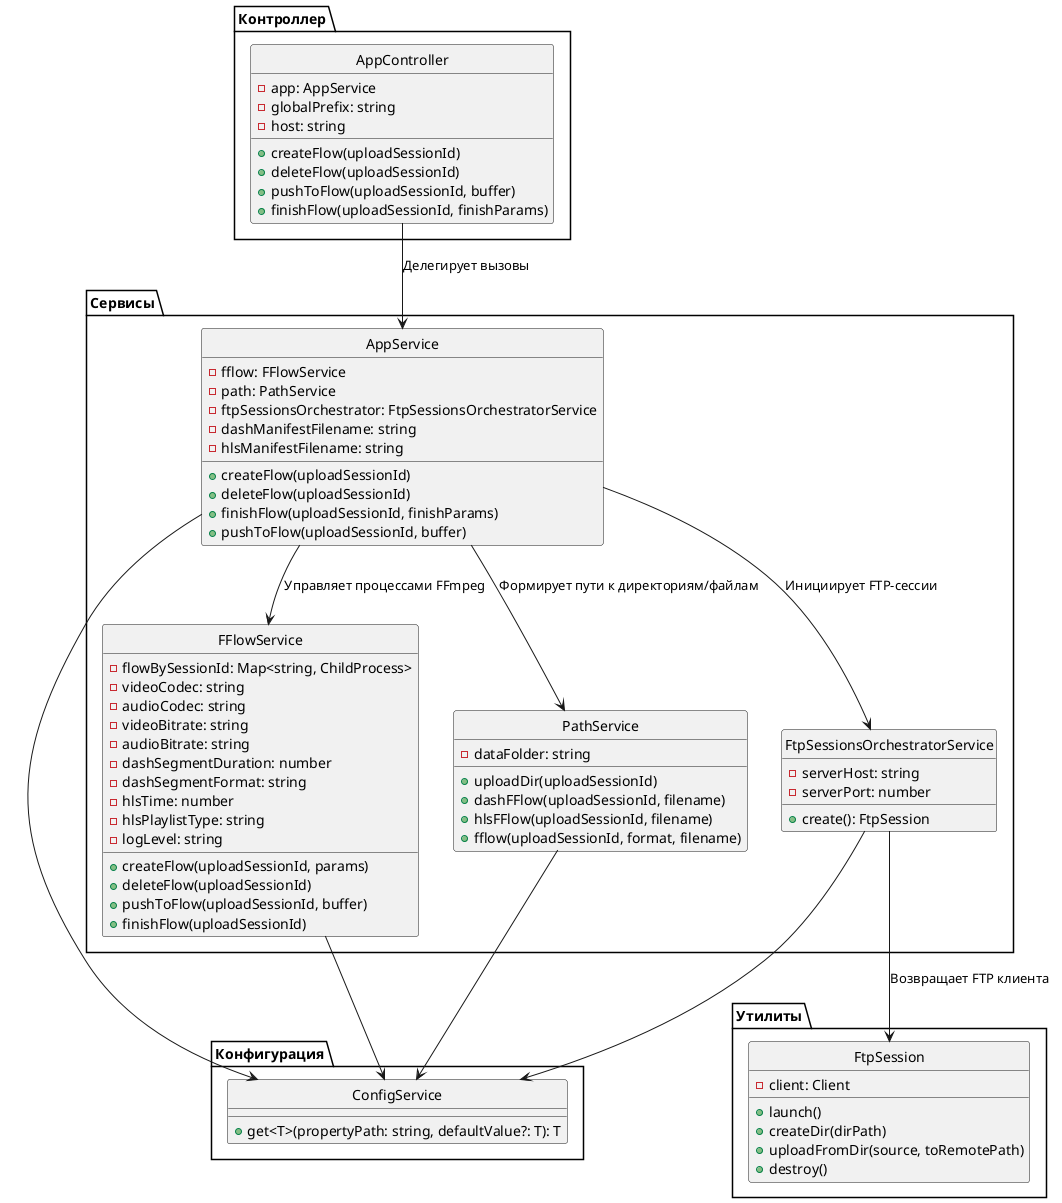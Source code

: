 @startuml
skinparam style strictuml

package "Контроллер" {
    class AppController {
        - app: AppService
        - globalPrefix: string
        - host: string
        + createFlow(uploadSessionId)
        + deleteFlow(uploadSessionId)
        + pushToFlow(uploadSessionId, buffer)
        + finishFlow(uploadSessionId, finishParams)
    }
}

package "Сервисы" {
    class AppService {
        - fflow: FFlowService
        - path: PathService
        - ftpSessionsOrchestrator: FtpSessionsOrchestratorService
        - dashManifestFilename: string
        - hlsManifestFilename: string
        + createFlow(uploadSessionId)
        + deleteFlow(uploadSessionId)
        + finishFlow(uploadSessionId, finishParams)
        + pushToFlow(uploadSessionId, buffer)
    }

    class FFlowService {
        - flowBySessionId: Map<string, ChildProcess>
        - videoCodec: string
        - audioCodec: string
        - videoBitrate: string
        - audioBitrate: string
        - dashSegmentDuration: number
        - dashSegmentFormat: string
        - hlsTime: number
        - hlsPlaylistType: string
        - logLevel: string
        + createFlow(uploadSessionId, params)
        + deleteFlow(uploadSessionId)
        + pushToFlow(uploadSessionId, buffer)
        + finishFlow(uploadSessionId)
    }

    class PathService {
        - dataFolder: string
        + uploadDir(uploadSessionId)
        + dashFFlow(uploadSessionId, filename)
        + hlsFFlow(uploadSessionId, filename)
        + fflow(uploadSessionId, format, filename)
    }

    class FtpSessionsOrchestratorService {
        - serverHost: string
        - serverPort: number
        + create(): FtpSession
    }
}

package "Утилиты" {
    class FtpSession {
        - client: Client
        + launch()
        + createDir(dirPath)
        + uploadFromDir(source, toRemotePath)
        + destroy()
    }
}

package "Конфигурация" {
    class ConfigService {
        + get<T>(propertyPath: string, defaultValue?: T): T
    }
}

' Взаимодействия (зависимости между компонентами):
AppController --> AppService : Делегирует вызовы
AppService --> FFlowService : Управляет процессами FFmpeg
AppService --> PathService : Формирует пути к директориям/файлам
AppService --> FtpSessionsOrchestratorService : Инициирует FTP-сессии

AppService --> ConfigService
FFlowService --> ConfigService
PathService --> ConfigService
FtpSessionsOrchestratorService --> ConfigService

FtpSessionsOrchestratorService --> FtpSession : Возвращает FTP клиента

@enduml
